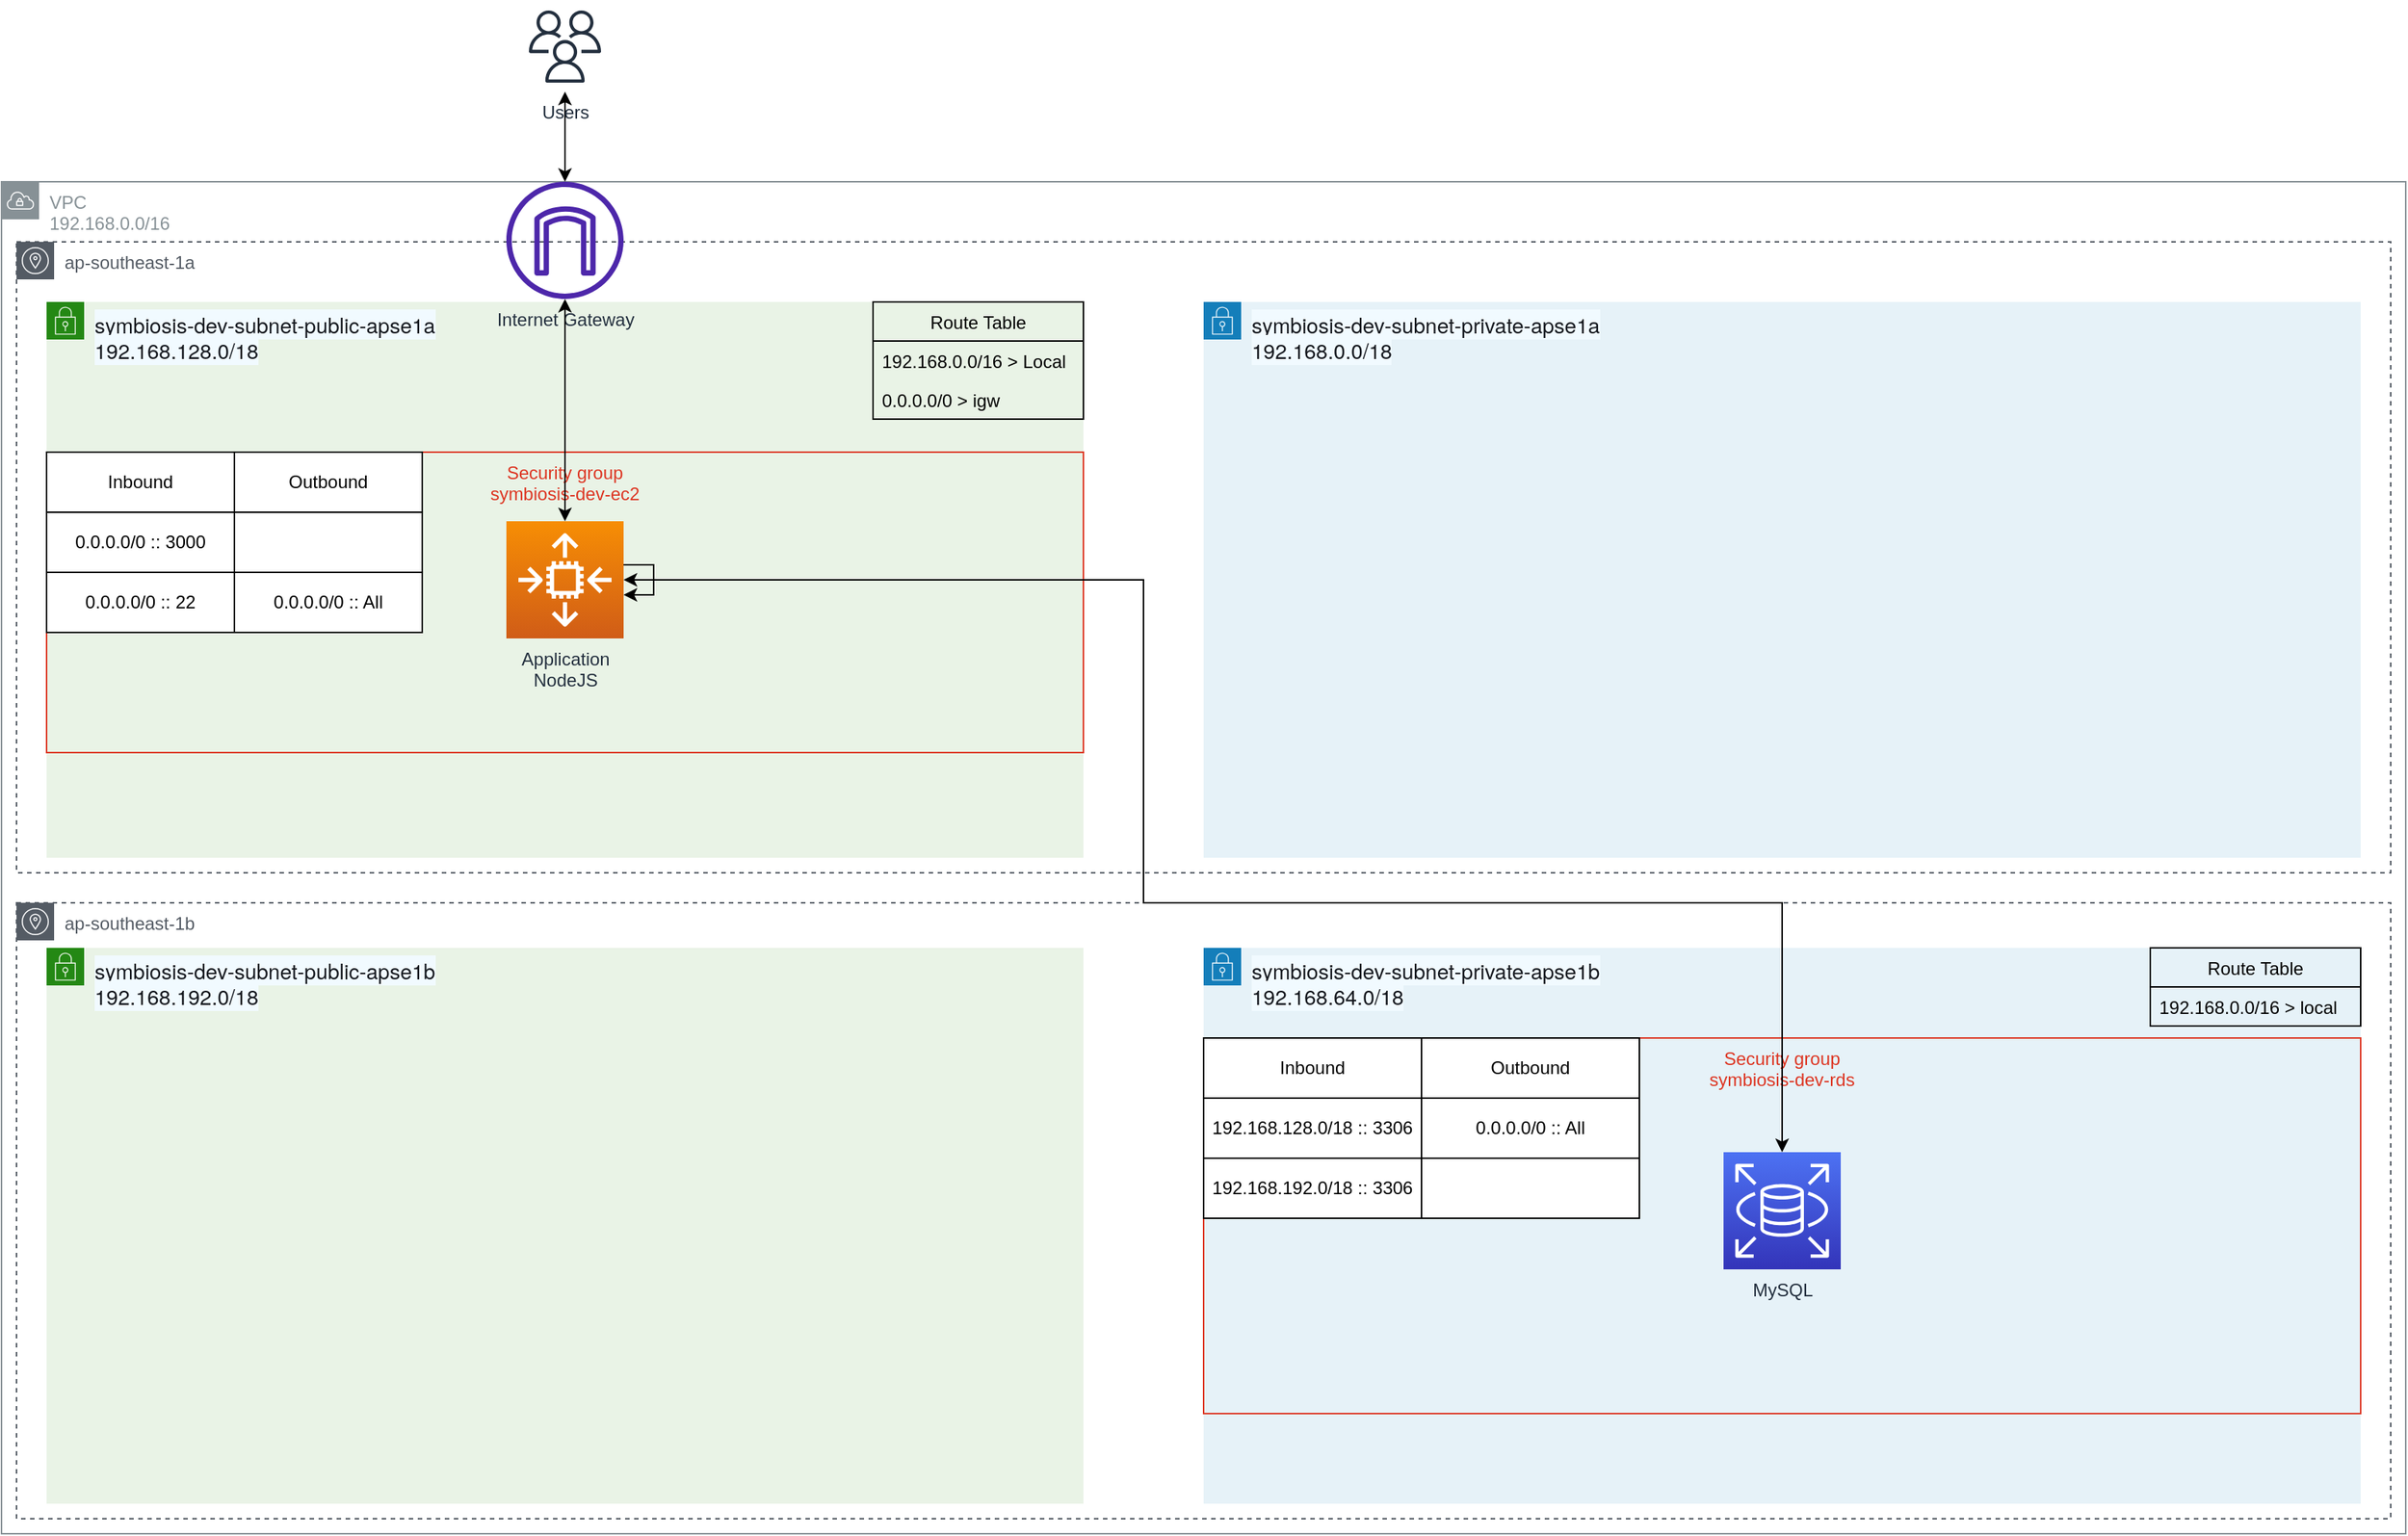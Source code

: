 <mxfile version="17.2.4" type="device"><diagram id="NgKhW0GB1kzAS31AqOJJ" name="Page-1"><mxGraphModel dx="946" dy="600" grid="1" gridSize="10" guides="1" tooltips="1" connect="1" arrows="1" fold="1" page="1" pageScale="1" pageWidth="1600" pageHeight="900" math="0" shadow="0"><root><mxCell id="0"/><mxCell id="1" parent="0"/><mxCell id="k-1-u51jR0XF_sfGz0Kd-32" value="VPC&lt;br&gt;192.168.0.0/16" style="sketch=0;outlineConnect=0;gradientColor=none;html=1;whiteSpace=wrap;fontSize=12;fontStyle=0;shape=mxgraph.aws4.group;grIcon=mxgraph.aws4.group_vpc;strokeColor=#879196;fillColor=none;verticalAlign=top;align=left;spacingLeft=30;fontColor=#879196;dashed=0;" parent="1" vertex="1"><mxGeometry y="900" width="1600" height="900" as="geometry"/></mxCell><mxCell id="k-1-u51jR0XF_sfGz0Kd-56" value="ap-southeast-1a" style="sketch=0;outlineConnect=0;gradientColor=none;html=1;whiteSpace=wrap;fontSize=12;fontStyle=0;shape=mxgraph.aws4.group;grIcon=mxgraph.aws4.group_availability_zone;strokeColor=#545B64;fillColor=none;verticalAlign=top;align=left;spacingLeft=30;fontColor=#545B64;dashed=1;" parent="1" vertex="1"><mxGeometry x="10" y="940" width="1580" height="420" as="geometry"/></mxCell><mxCell id="k-1-u51jR0XF_sfGz0Kd-58" value="ap-southeast-1b" style="sketch=0;outlineConnect=0;gradientColor=none;html=1;whiteSpace=wrap;fontSize=12;fontStyle=0;shape=mxgraph.aws4.group;grIcon=mxgraph.aws4.group_availability_zone;strokeColor=#545B64;fillColor=none;verticalAlign=top;align=left;spacingLeft=30;fontColor=#545B64;dashed=1;" parent="1" vertex="1"><mxGeometry x="10" y="1380" width="1580" height="410" as="geometry"/></mxCell><mxCell id="k-1-u51jR0XF_sfGz0Kd-59" value="&lt;span style=&quot;color: rgb(22 , 25 , 31) ; font-family: &amp;#34;amazon ember&amp;#34; , &amp;#34;helvetica neue&amp;#34; , &amp;#34;roboto&amp;#34; , &amp;#34;arial&amp;#34; , sans-serif ; font-size: 14px ; background-color: rgb(241 , 250 , 255)&quot;&gt;symbiosis-dev-subnet-public-apse1a&lt;br&gt;&lt;/span&gt;&lt;span style=&quot;color: rgb(22 , 25 , 31) ; font-family: &amp;#34;amazon ember&amp;#34; , &amp;#34;helvetica neue&amp;#34; , &amp;#34;roboto&amp;#34; , &amp;#34;arial&amp;#34; , sans-serif ; font-size: 14px ; background-color: rgb(241 , 250 , 255)&quot;&gt;192.168.128.0/18&lt;/span&gt;&lt;span style=&quot;color: rgb(22 , 25 , 31) ; font-family: &amp;#34;amazon ember&amp;#34; , &amp;#34;helvetica neue&amp;#34; , &amp;#34;roboto&amp;#34; , &amp;#34;arial&amp;#34; , sans-serif ; font-size: 14px ; background-color: rgb(241 , 250 , 255)&quot;&gt;&lt;br&gt;&lt;/span&gt;" style="points=[[0,0],[0.25,0],[0.5,0],[0.75,0],[1,0],[1,0.25],[1,0.5],[1,0.75],[1,1],[0.75,1],[0.5,1],[0.25,1],[0,1],[0,0.75],[0,0.5],[0,0.25]];outlineConnect=0;gradientColor=none;html=1;whiteSpace=wrap;fontSize=12;fontStyle=0;container=1;pointerEvents=0;collapsible=0;recursiveResize=0;shape=mxgraph.aws4.group;grIcon=mxgraph.aws4.group_security_group;grStroke=0;strokeColor=#248814;fillColor=#E9F3E6;verticalAlign=top;align=left;spacingLeft=30;fontColor=#248814;dashed=0;" parent="1" vertex="1"><mxGeometry x="30" y="980" width="690" height="370" as="geometry"/></mxCell><mxCell id="k-1-u51jR0XF_sfGz0Kd-68" value="Security group&#10;symbiosis-dev-ec2" style="fillColor=none;strokeColor=#DD3522;verticalAlign=top;fontStyle=0;fontColor=#DD3522;" parent="k-1-u51jR0XF_sfGz0Kd-59" vertex="1"><mxGeometry y="100" width="690" height="200" as="geometry"/></mxCell><mxCell id="k-1-u51jR0XF_sfGz0Kd-66" value="Application&lt;br&gt;NodeJS" style="sketch=0;points=[[0,0,0],[0.25,0,0],[0.5,0,0],[0.75,0,0],[1,0,0],[0,1,0],[0.25,1,0],[0.5,1,0],[0.75,1,0],[1,1,0],[0,0.25,0],[0,0.5,0],[0,0.75,0],[1,0.25,0],[1,0.5,0],[1,0.75,0]];outlineConnect=0;fontColor=#232F3E;gradientColor=#F78E04;gradientDirection=north;fillColor=#D05C17;strokeColor=#ffffff;dashed=0;verticalLabelPosition=bottom;verticalAlign=top;align=center;html=1;fontSize=12;fontStyle=0;aspect=fixed;shape=mxgraph.aws4.resourceIcon;resIcon=mxgraph.aws4.auto_scaling2;" parent="k-1-u51jR0XF_sfGz0Kd-59" vertex="1"><mxGeometry x="306" y="146" width="78" height="78" as="geometry"/></mxCell><mxCell id="qmLOFA_DgvoMe5ujvH2U-1" style="edgeStyle=orthogonalEdgeStyle;rounded=0;orthogonalLoop=1;jettySize=auto;html=1;" edge="1" parent="k-1-u51jR0XF_sfGz0Kd-59" source="k-1-u51jR0XF_sfGz0Kd-66" target="k-1-u51jR0XF_sfGz0Kd-66"><mxGeometry relative="1" as="geometry"/></mxCell><mxCell id="k-1-u51jR0XF_sfGz0Kd-61" value="&lt;span style=&quot;color: rgb(22 , 25 , 31) ; font-family: &amp;#34;amazon ember&amp;#34; , &amp;#34;helvetica neue&amp;#34; , &amp;#34;roboto&amp;#34; , &amp;#34;arial&amp;#34; , sans-serif ; font-size: 14px ; background-color: rgb(241 , 250 , 255)&quot;&gt;symbiosis-dev-subnet-private-apse1a&lt;br&gt;&lt;/span&gt;&lt;span style=&quot;color: rgb(22 , 25 , 31) ; font-family: &amp;#34;amazon ember&amp;#34; , &amp;#34;helvetica neue&amp;#34; , &amp;#34;roboto&amp;#34; , &amp;#34;arial&amp;#34; , sans-serif ; font-size: 14px ; background-color: rgb(241 , 250 , 255)&quot;&gt;192.168.0.0/18&lt;/span&gt;&lt;span style=&quot;color: rgb(22 , 25 , 31) ; font-family: &amp;#34;amazon ember&amp;#34; , &amp;#34;helvetica neue&amp;#34; , &amp;#34;roboto&amp;#34; , &amp;#34;arial&amp;#34; , sans-serif ; font-size: 14px ; background-color: rgb(241 , 250 , 255)&quot;&gt;&lt;br&gt;&lt;/span&gt;" style="points=[[0,0],[0.25,0],[0.5,0],[0.75,0],[1,0],[1,0.25],[1,0.5],[1,0.75],[1,1],[0.75,1],[0.5,1],[0.25,1],[0,1],[0,0.75],[0,0.5],[0,0.25]];outlineConnect=0;gradientColor=none;html=1;whiteSpace=wrap;fontSize=12;fontStyle=0;container=1;pointerEvents=0;collapsible=0;recursiveResize=0;shape=mxgraph.aws4.group;grIcon=mxgraph.aws4.group_security_group;grStroke=0;strokeColor=#147EBA;fillColor=#E6F2F8;verticalAlign=top;align=left;spacingLeft=30;fontColor=#147EBA;dashed=0;" parent="1" vertex="1"><mxGeometry x="800" y="980" width="770" height="370" as="geometry"/></mxCell><mxCell id="k-1-u51jR0XF_sfGz0Kd-63" value="&lt;span style=&quot;color: rgb(22 , 25 , 31) ; font-family: &amp;#34;amazon ember&amp;#34; , &amp;#34;helvetica neue&amp;#34; , &amp;#34;roboto&amp;#34; , &amp;#34;arial&amp;#34; , sans-serif ; font-size: 14px ; background-color: rgb(241 , 250 , 255)&quot;&gt;symbiosis-dev-subnet-public-apse1b&lt;br&gt;&lt;/span&gt;&lt;span style=&quot;color: rgb(22 , 25 , 31) ; font-family: &amp;#34;amazon ember&amp;#34; , &amp;#34;helvetica neue&amp;#34; , &amp;#34;roboto&amp;#34; , &amp;#34;arial&amp;#34; , sans-serif ; font-size: 14px ; background-color: rgb(241 , 250 , 255)&quot;&gt;192.168.192.0/18&lt;/span&gt;&lt;span style=&quot;color: rgb(22 , 25 , 31) ; font-family: &amp;#34;amazon ember&amp;#34; , &amp;#34;helvetica neue&amp;#34; , &amp;#34;roboto&amp;#34; , &amp;#34;arial&amp;#34; , sans-serif ; font-size: 14px ; background-color: rgb(241 , 250 , 255)&quot;&gt;&lt;br&gt;&lt;/span&gt;" style="points=[[0,0],[0.25,0],[0.5,0],[0.75,0],[1,0],[1,0.25],[1,0.5],[1,0.75],[1,1],[0.75,1],[0.5,1],[0.25,1],[0,1],[0,0.75],[0,0.5],[0,0.25]];outlineConnect=0;gradientColor=none;html=1;whiteSpace=wrap;fontSize=12;fontStyle=0;container=1;pointerEvents=0;collapsible=0;recursiveResize=0;shape=mxgraph.aws4.group;grIcon=mxgraph.aws4.group_security_group;grStroke=0;strokeColor=#248814;fillColor=#E9F3E6;verticalAlign=top;align=left;spacingLeft=30;fontColor=#248814;dashed=0;" parent="1" vertex="1"><mxGeometry x="30" y="1410" width="690" height="370" as="geometry"/></mxCell><mxCell id="k-1-u51jR0XF_sfGz0Kd-64" value="&lt;span style=&quot;color: rgb(22 , 25 , 31) ; font-family: &amp;#34;amazon ember&amp;#34; , &amp;#34;helvetica neue&amp;#34; , &amp;#34;roboto&amp;#34; , &amp;#34;arial&amp;#34; , sans-serif ; font-size: 14px ; background-color: rgb(241 , 250 , 255)&quot;&gt;symbiosis-dev-subnet-private-apse1b&lt;br&gt;&lt;/span&gt;&lt;span style=&quot;color: rgb(22 , 25 , 31) ; font-family: &amp;#34;amazon ember&amp;#34; , &amp;#34;helvetica neue&amp;#34; , &amp;#34;roboto&amp;#34; , &amp;#34;arial&amp;#34; , sans-serif ; font-size: 14px ; background-color: rgb(241 , 250 , 255)&quot;&gt;192.168.64.0/18&lt;/span&gt;&lt;span style=&quot;color: rgb(22 , 25 , 31) ; font-family: &amp;#34;amazon ember&amp;#34; , &amp;#34;helvetica neue&amp;#34; , &amp;#34;roboto&amp;#34; , &amp;#34;arial&amp;#34; , sans-serif ; font-size: 14px ; background-color: rgb(241 , 250 , 255)&quot;&gt;&lt;br&gt;&lt;/span&gt;" style="points=[[0,0],[0.25,0],[0.5,0],[0.75,0],[1,0],[1,0.25],[1,0.5],[1,0.75],[1,1],[0.75,1],[0.5,1],[0.25,1],[0,1],[0,0.75],[0,0.5],[0,0.25]];outlineConnect=0;gradientColor=none;html=1;whiteSpace=wrap;fontSize=12;fontStyle=0;container=1;pointerEvents=0;collapsible=0;recursiveResize=0;shape=mxgraph.aws4.group;grIcon=mxgraph.aws4.group_security_group;grStroke=0;strokeColor=#147EBA;fillColor=#E6F2F8;verticalAlign=top;align=left;spacingLeft=30;fontColor=#147EBA;dashed=0;" parent="1" vertex="1"><mxGeometry x="800" y="1410" width="770" height="370" as="geometry"/></mxCell><mxCell id="k-1-u51jR0XF_sfGz0Kd-67" value="Security group&#10;symbiosis-dev-rds" style="fillColor=none;strokeColor=#DD3522;verticalAlign=top;fontStyle=0;fontColor=#DD3522;" parent="k-1-u51jR0XF_sfGz0Kd-64" vertex="1"><mxGeometry y="60" width="770" height="250" as="geometry"/></mxCell><mxCell id="k-1-u51jR0XF_sfGz0Kd-65" value="MySQL" style="sketch=0;points=[[0,0,0],[0.25,0,0],[0.5,0,0],[0.75,0,0],[1,0,0],[0,1,0],[0.25,1,0],[0.5,1,0],[0.75,1,0],[1,1,0],[0,0.25,0],[0,0.5,0],[0,0.75,0],[1,0.25,0],[1,0.5,0],[1,0.75,0]];outlineConnect=0;fontColor=#232F3E;gradientColor=#4D72F3;gradientDirection=north;fillColor=#3334B9;strokeColor=#ffffff;dashed=0;verticalLabelPosition=bottom;verticalAlign=top;align=center;html=1;fontSize=12;fontStyle=0;aspect=fixed;shape=mxgraph.aws4.resourceIcon;resIcon=mxgraph.aws4.rds;" parent="k-1-u51jR0XF_sfGz0Kd-64" vertex="1"><mxGeometry x="346" y="136" width="78" height="78" as="geometry"/></mxCell><mxCell id="k-1-u51jR0XF_sfGz0Kd-82" value="" style="shape=table;html=1;whiteSpace=wrap;startSize=0;container=1;collapsible=0;childLayout=tableLayout;" parent="k-1-u51jR0XF_sfGz0Kd-64" vertex="1"><mxGeometry y="60" width="290" height="120" as="geometry"/></mxCell><mxCell id="k-1-u51jR0XF_sfGz0Kd-83" value="" style="shape=tableRow;horizontal=0;startSize=0;swimlaneHead=0;swimlaneBody=0;top=0;left=0;bottom=0;right=0;collapsible=0;dropTarget=0;fillColor=none;points=[[0,0.5],[1,0.5]];portConstraint=eastwest;" parent="k-1-u51jR0XF_sfGz0Kd-82" vertex="1"><mxGeometry width="290" height="40" as="geometry"/></mxCell><mxCell id="k-1-u51jR0XF_sfGz0Kd-84" value="Inbound" style="shape=partialRectangle;html=1;whiteSpace=wrap;connectable=0;fillColor=none;top=0;left=0;bottom=0;right=0;overflow=hidden;" parent="k-1-u51jR0XF_sfGz0Kd-83" vertex="1"><mxGeometry width="145" height="40" as="geometry"><mxRectangle width="145" height="40" as="alternateBounds"/></mxGeometry></mxCell><mxCell id="k-1-u51jR0XF_sfGz0Kd-85" value="Outbound" style="shape=partialRectangle;html=1;whiteSpace=wrap;connectable=0;fillColor=none;top=0;left=0;bottom=0;right=0;overflow=hidden;" parent="k-1-u51jR0XF_sfGz0Kd-83" vertex="1"><mxGeometry x="145" width="145" height="40" as="geometry"><mxRectangle width="145" height="40" as="alternateBounds"/></mxGeometry></mxCell><mxCell id="k-1-u51jR0XF_sfGz0Kd-86" value="" style="shape=tableRow;horizontal=0;startSize=0;swimlaneHead=0;swimlaneBody=0;top=0;left=0;bottom=0;right=0;collapsible=0;dropTarget=0;fillColor=none;points=[[0,0.5],[1,0.5]];portConstraint=eastwest;" parent="k-1-u51jR0XF_sfGz0Kd-82" vertex="1"><mxGeometry y="40" width="290" height="40" as="geometry"/></mxCell><mxCell id="k-1-u51jR0XF_sfGz0Kd-87" value="192.168.128.0/18 :: 3306" style="shape=partialRectangle;html=1;whiteSpace=wrap;connectable=0;fillColor=none;top=0;left=0;bottom=0;right=0;overflow=hidden;" parent="k-1-u51jR0XF_sfGz0Kd-86" vertex="1"><mxGeometry width="145" height="40" as="geometry"><mxRectangle width="145" height="40" as="alternateBounds"/></mxGeometry></mxCell><mxCell id="k-1-u51jR0XF_sfGz0Kd-88" value="0.0.0.0/0 :: All" style="shape=partialRectangle;html=1;whiteSpace=wrap;connectable=0;fillColor=none;top=0;left=0;bottom=0;right=0;overflow=hidden;" parent="k-1-u51jR0XF_sfGz0Kd-86" vertex="1"><mxGeometry x="145" width="145" height="40" as="geometry"><mxRectangle width="145" height="40" as="alternateBounds"/></mxGeometry></mxCell><mxCell id="k-1-u51jR0XF_sfGz0Kd-89" value="" style="shape=tableRow;horizontal=0;startSize=0;swimlaneHead=0;swimlaneBody=0;top=0;left=0;bottom=0;right=0;collapsible=0;dropTarget=0;fillColor=none;points=[[0,0.5],[1,0.5]];portConstraint=eastwest;" parent="k-1-u51jR0XF_sfGz0Kd-82" vertex="1"><mxGeometry y="80" width="290" height="40" as="geometry"/></mxCell><mxCell id="k-1-u51jR0XF_sfGz0Kd-90" value="192.168.192.0/18 :: 3306" style="shape=partialRectangle;html=1;whiteSpace=wrap;connectable=0;fillColor=none;top=0;left=0;bottom=0;right=0;overflow=hidden;" parent="k-1-u51jR0XF_sfGz0Kd-89" vertex="1"><mxGeometry width="145" height="40" as="geometry"><mxRectangle width="145" height="40" as="alternateBounds"/></mxGeometry></mxCell><mxCell id="k-1-u51jR0XF_sfGz0Kd-91" value="" style="shape=partialRectangle;html=1;whiteSpace=wrap;connectable=0;fillColor=none;top=0;left=0;bottom=0;right=0;overflow=hidden;" parent="k-1-u51jR0XF_sfGz0Kd-89" vertex="1"><mxGeometry x="145" width="145" height="40" as="geometry"><mxRectangle width="145" height="40" as="alternateBounds"/></mxGeometry></mxCell><mxCell id="k-1-u51jR0XF_sfGz0Kd-92" value="Route Table" style="swimlane;fontStyle=0;childLayout=stackLayout;horizontal=1;startSize=26;fillColor=none;horizontalStack=0;resizeParent=1;resizeParentMax=0;resizeLast=0;collapsible=1;marginBottom=0;" parent="1" vertex="1"><mxGeometry x="580" y="980" width="140" height="78" as="geometry"/></mxCell><mxCell id="k-1-u51jR0XF_sfGz0Kd-93" value="192.168.0.0/16 &gt; Local" style="text;strokeColor=none;fillColor=none;align=left;verticalAlign=top;spacingLeft=4;spacingRight=4;overflow=hidden;rotatable=0;points=[[0,0.5],[1,0.5]];portConstraint=eastwest;" parent="k-1-u51jR0XF_sfGz0Kd-92" vertex="1"><mxGeometry y="26" width="140" height="26" as="geometry"/></mxCell><mxCell id="k-1-u51jR0XF_sfGz0Kd-94" value="0.0.0.0/0 &gt; igw" style="text;strokeColor=none;fillColor=none;align=left;verticalAlign=top;spacingLeft=4;spacingRight=4;overflow=hidden;rotatable=0;points=[[0,0.5],[1,0.5]];portConstraint=eastwest;" parent="k-1-u51jR0XF_sfGz0Kd-92" vertex="1"><mxGeometry y="52" width="140" height="26" as="geometry"/></mxCell><mxCell id="k-1-u51jR0XF_sfGz0Kd-95" value="Route Table" style="swimlane;fontStyle=0;childLayout=stackLayout;horizontal=1;startSize=26;fillColor=none;horizontalStack=0;resizeParent=1;resizeParentMax=0;resizeLast=0;collapsible=1;marginBottom=0;" parent="1" vertex="1"><mxGeometry x="1430" y="1410" width="140" height="52" as="geometry"/></mxCell><mxCell id="k-1-u51jR0XF_sfGz0Kd-96" value="192.168.0.0/16 &gt; local" style="text;strokeColor=none;fillColor=none;align=left;verticalAlign=top;spacingLeft=4;spacingRight=4;overflow=hidden;rotatable=0;points=[[0,0.5],[1,0.5]];portConstraint=eastwest;" parent="k-1-u51jR0XF_sfGz0Kd-95" vertex="1"><mxGeometry y="26" width="140" height="26" as="geometry"/></mxCell><mxCell id="k-1-u51jR0XF_sfGz0Kd-103" style="edgeStyle=orthogonalEdgeStyle;rounded=0;orthogonalLoop=1;jettySize=auto;html=1;entryX=0.5;entryY=0;entryDx=0;entryDy=0;entryPerimeter=0;startArrow=classic;startFill=1;" parent="1" source="k-1-u51jR0XF_sfGz0Kd-66" target="k-1-u51jR0XF_sfGz0Kd-65" edge="1"><mxGeometry relative="1" as="geometry"><Array as="points"><mxPoint x="760" y="1165"/><mxPoint x="760" y="1380"/><mxPoint x="1185" y="1380"/></Array></mxGeometry></mxCell><mxCell id="k-1-u51jR0XF_sfGz0Kd-69" value="" style="shape=table;html=1;whiteSpace=wrap;startSize=0;container=1;collapsible=0;childLayout=tableLayout;" parent="1" vertex="1"><mxGeometry x="30" y="1080" width="250" height="120" as="geometry"/></mxCell><mxCell id="k-1-u51jR0XF_sfGz0Kd-70" value="" style="shape=tableRow;horizontal=0;startSize=0;swimlaneHead=0;swimlaneBody=0;top=0;left=0;bottom=0;right=0;collapsible=0;dropTarget=0;fillColor=none;points=[[0,0.5],[1,0.5]];portConstraint=eastwest;" parent="k-1-u51jR0XF_sfGz0Kd-69" vertex="1"><mxGeometry width="250" height="40" as="geometry"/></mxCell><mxCell id="k-1-u51jR0XF_sfGz0Kd-71" value="Inbound" style="shape=partialRectangle;html=1;whiteSpace=wrap;connectable=0;fillColor=none;top=0;left=0;bottom=0;right=0;overflow=hidden;" parent="k-1-u51jR0XF_sfGz0Kd-70" vertex="1"><mxGeometry width="125" height="40" as="geometry"><mxRectangle width="125" height="40" as="alternateBounds"/></mxGeometry></mxCell><mxCell id="k-1-u51jR0XF_sfGz0Kd-72" value="Outbound" style="shape=partialRectangle;html=1;whiteSpace=wrap;connectable=0;fillColor=none;top=0;left=0;bottom=0;right=0;overflow=hidden;" parent="k-1-u51jR0XF_sfGz0Kd-70" vertex="1"><mxGeometry x="125" width="125" height="40" as="geometry"><mxRectangle width="125" height="40" as="alternateBounds"/></mxGeometry></mxCell><mxCell id="k-1-u51jR0XF_sfGz0Kd-78" value="" style="shape=tableRow;horizontal=0;startSize=0;swimlaneHead=0;swimlaneBody=0;top=0;left=0;bottom=0;right=0;collapsible=0;dropTarget=0;fillColor=none;points=[[0,0.5],[1,0.5]];portConstraint=eastwest;" parent="k-1-u51jR0XF_sfGz0Kd-69" vertex="1"><mxGeometry y="40" width="250" height="40" as="geometry"/></mxCell><mxCell id="k-1-u51jR0XF_sfGz0Kd-79" value="0.0.0.0/0 :: 3000" style="shape=partialRectangle;html=1;whiteSpace=wrap;connectable=0;fillColor=none;top=0;left=0;bottom=0;right=0;overflow=hidden;" parent="k-1-u51jR0XF_sfGz0Kd-78" vertex="1"><mxGeometry width="125" height="40" as="geometry"><mxRectangle width="125" height="40" as="alternateBounds"/></mxGeometry></mxCell><mxCell id="k-1-u51jR0XF_sfGz0Kd-80" value="" style="shape=partialRectangle;html=1;whiteSpace=wrap;connectable=0;fillColor=none;top=0;left=0;bottom=0;right=0;overflow=hidden;" parent="k-1-u51jR0XF_sfGz0Kd-78" vertex="1"><mxGeometry x="125" width="125" height="40" as="geometry"><mxRectangle width="125" height="40" as="alternateBounds"/></mxGeometry></mxCell><mxCell id="k-1-u51jR0XF_sfGz0Kd-74" value="" style="shape=tableRow;horizontal=0;startSize=0;swimlaneHead=0;swimlaneBody=0;top=0;left=0;bottom=0;right=0;collapsible=0;dropTarget=0;fillColor=none;points=[[0,0.5],[1,0.5]];portConstraint=eastwest;" parent="k-1-u51jR0XF_sfGz0Kd-69" vertex="1"><mxGeometry y="80" width="250" height="40" as="geometry"/></mxCell><mxCell id="k-1-u51jR0XF_sfGz0Kd-75" value="0.0.0.0/0 :: 22" style="shape=partialRectangle;html=1;whiteSpace=wrap;connectable=0;fillColor=none;top=0;left=0;bottom=0;right=0;overflow=hidden;" parent="k-1-u51jR0XF_sfGz0Kd-74" vertex="1"><mxGeometry width="125" height="40" as="geometry"><mxRectangle width="125" height="40" as="alternateBounds"/></mxGeometry></mxCell><mxCell id="k-1-u51jR0XF_sfGz0Kd-76" value="0.0.0.0/0 :: All" style="shape=partialRectangle;html=1;whiteSpace=wrap;connectable=0;fillColor=none;top=0;left=0;bottom=0;right=0;overflow=hidden;" parent="k-1-u51jR0XF_sfGz0Kd-74" vertex="1"><mxGeometry x="125" width="125" height="40" as="geometry"><mxRectangle width="125" height="40" as="alternateBounds"/></mxGeometry></mxCell><mxCell id="k-1-u51jR0XF_sfGz0Kd-107" style="edgeStyle=orthogonalEdgeStyle;rounded=0;orthogonalLoop=1;jettySize=auto;html=1;startArrow=classic;startFill=1;" parent="1" source="k-1-u51jR0XF_sfGz0Kd-104" target="k-1-u51jR0XF_sfGz0Kd-106" edge="1"><mxGeometry relative="1" as="geometry"/></mxCell><mxCell id="k-1-u51jR0XF_sfGz0Kd-104" value="Internet Gateway" style="sketch=0;outlineConnect=0;fontColor=#232F3E;gradientColor=none;fillColor=#4D27AA;strokeColor=none;dashed=0;verticalLabelPosition=bottom;verticalAlign=top;align=center;html=1;fontSize=12;fontStyle=0;aspect=fixed;pointerEvents=1;shape=mxgraph.aws4.internet_gateway;" parent="1" vertex="1"><mxGeometry x="336" y="900" width="78" height="78" as="geometry"/></mxCell><mxCell id="k-1-u51jR0XF_sfGz0Kd-105" style="edgeStyle=orthogonalEdgeStyle;rounded=0;orthogonalLoop=1;jettySize=auto;html=1;startArrow=classic;startFill=1;" parent="1" source="k-1-u51jR0XF_sfGz0Kd-66" target="k-1-u51jR0XF_sfGz0Kd-104" edge="1"><mxGeometry relative="1" as="geometry"/></mxCell><mxCell id="k-1-u51jR0XF_sfGz0Kd-106" value="Users" style="sketch=0;outlineConnect=0;fontColor=#232F3E;gradientColor=none;strokeColor=#232F3E;fillColor=#ffffff;dashed=0;verticalLabelPosition=bottom;verticalAlign=top;align=center;html=1;fontSize=12;fontStyle=0;aspect=fixed;shape=mxgraph.aws4.resourceIcon;resIcon=mxgraph.aws4.users;" parent="1" vertex="1"><mxGeometry x="345" y="780" width="60" height="60" as="geometry"/></mxCell></root></mxGraphModel></diagram></mxfile>